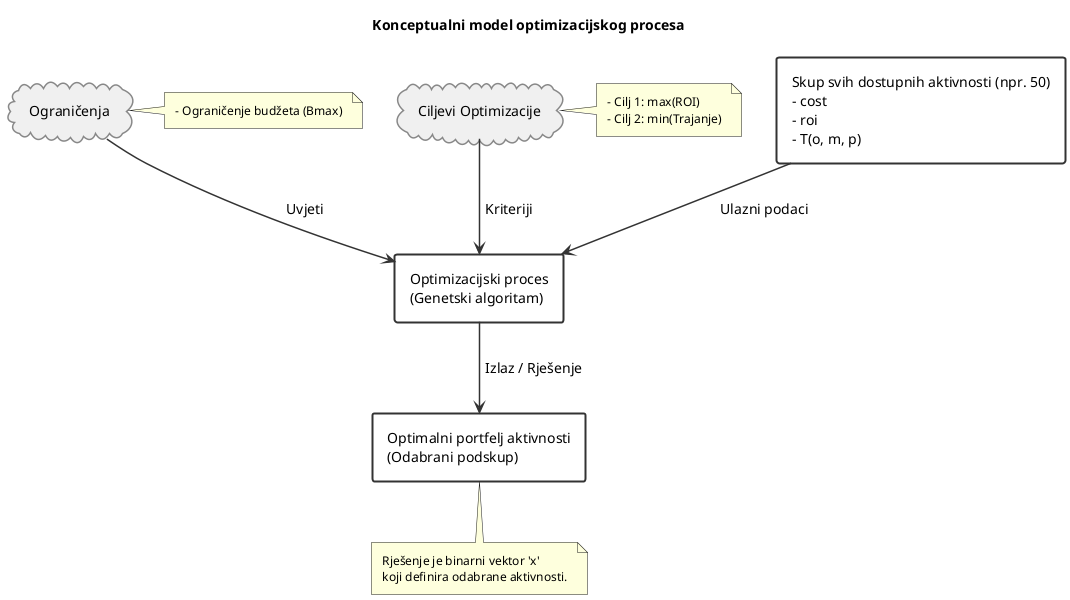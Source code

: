 @startuml
' ========================================
' 🎨 STILIZACIJA I PODEŠAVANJA
' ========================================
' Forsiramo okomiti smjer dijagrama
top to bottom direction

' Poboljšavamo čitljivost i izgled
skinparam defaultFontName Arial
skinparam defaultFontSize 14
skinparam packageFontSize 16
skinparam cloudFontSize 14
skinparam noteFontSize 12

skinparam rectangle {
    backgroundColor White
    borderColor #333333
    borderThickness 2
}
skinparam cloud {
    backgroundColor #F0F0F0
    borderColor #888888
    borderThickness 1.5
}
skinparam arrow {
    color #333333
    thickness 1.5
}
skinparam padding 5

' ========================================
' 📊 DEFINICIJA MODELA
' ========================================
title Konceptualni model optimizacijskog procesa

rectangle "Skup svih dostupnih aktivnosti (npr. 50)\n- cost\n- roi\n- T(o, m, p)" as Pool

rectangle "Optimizacijski proces\n(Genetski algoritam)" as GA

rectangle "Optimalni portfelj aktivnosti\n(Odabrani podskup)" as Portfolio


cloud "Ograničenja" as Constraints
cloud "Ciljevi Optimizacije" as Objectives


' Definicija veza
Pool --> GA : Ulazni podaci
Constraints --> GA : Uvjeti
Objectives --> GA : Kriteriji
GA --> Portfolio : Izlaz / Rješenje


note right of Constraints
- Ograničenje budžeta (Bmax)
end note

note right of Objectives
- Cilj 1: max(ROI)
- Cilj 2: min(Trajanje)
end note

note bottom of Portfolio
Rješenje je binarni vektor 'x'
koji definira odabrane aktivnosti.
end note

@enduml
